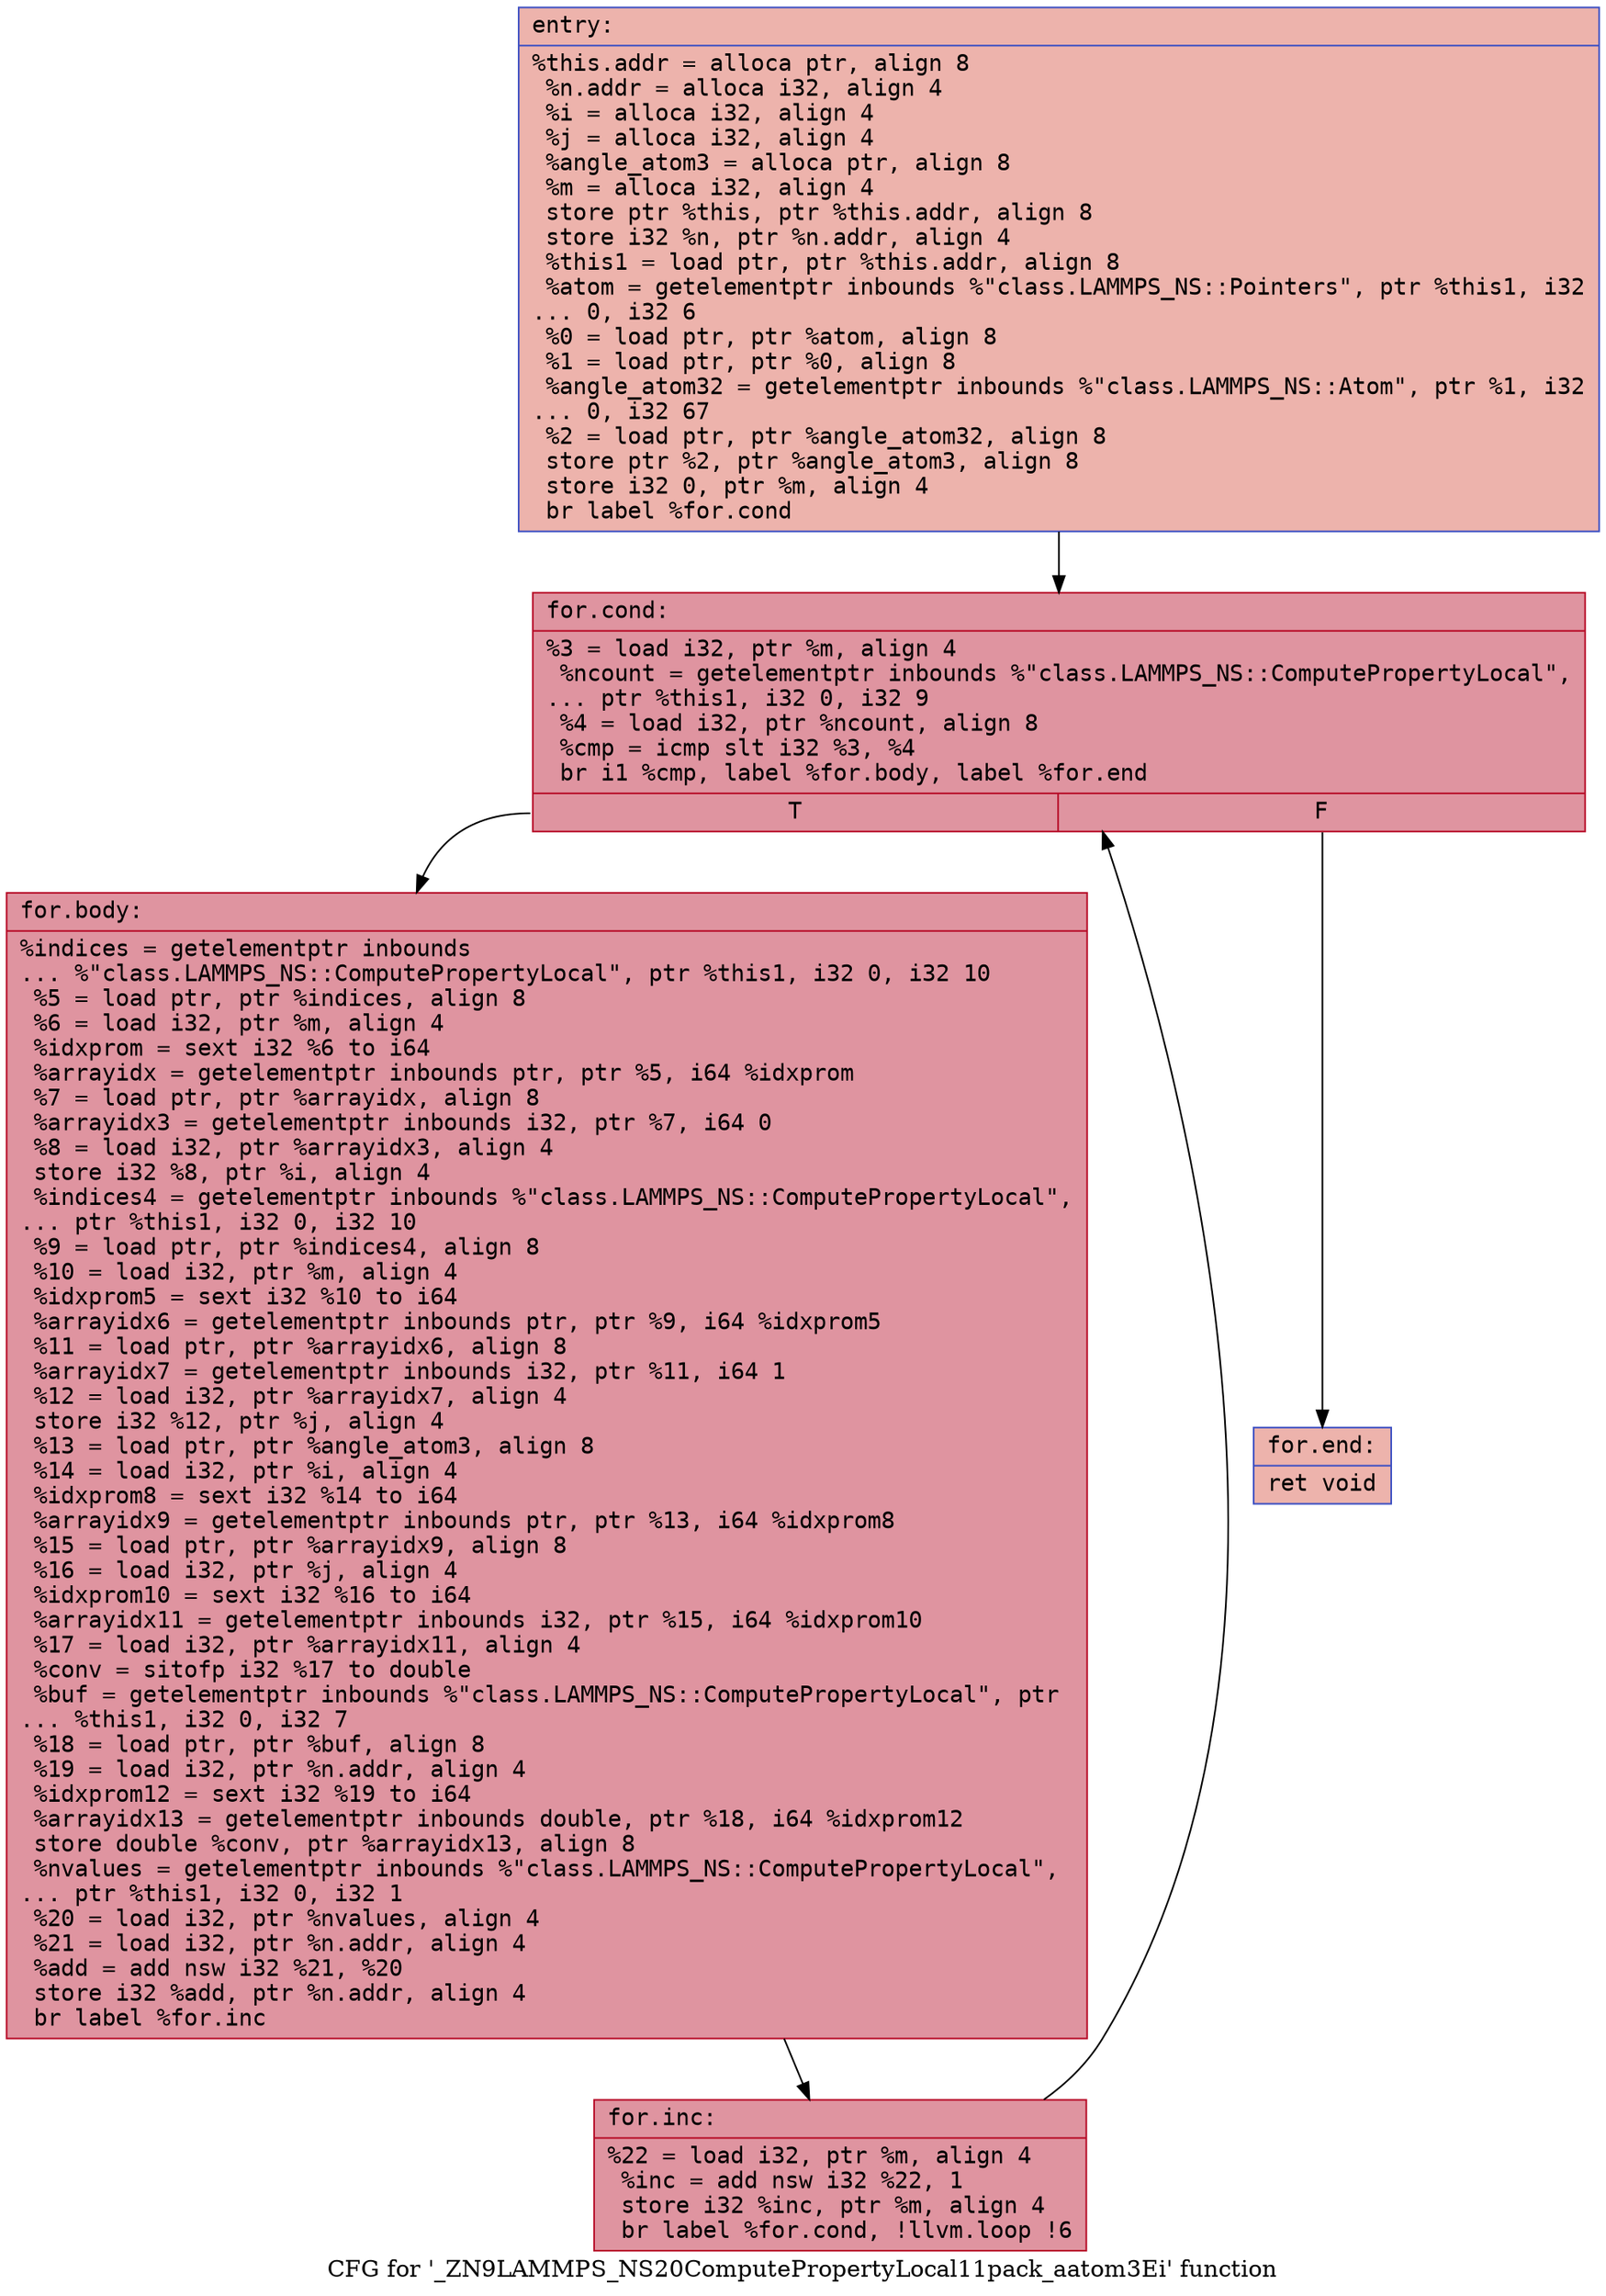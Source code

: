 digraph "CFG for '_ZN9LAMMPS_NS20ComputePropertyLocal11pack_aatom3Ei' function" {
	label="CFG for '_ZN9LAMMPS_NS20ComputePropertyLocal11pack_aatom3Ei' function";

	Node0x5611e6864a20 [shape=record,color="#3d50c3ff", style=filled, fillcolor="#d6524470" fontname="Courier",label="{entry:\l|  %this.addr = alloca ptr, align 8\l  %n.addr = alloca i32, align 4\l  %i = alloca i32, align 4\l  %j = alloca i32, align 4\l  %angle_atom3 = alloca ptr, align 8\l  %m = alloca i32, align 4\l  store ptr %this, ptr %this.addr, align 8\l  store i32 %n, ptr %n.addr, align 4\l  %this1 = load ptr, ptr %this.addr, align 8\l  %atom = getelementptr inbounds %\"class.LAMMPS_NS::Pointers\", ptr %this1, i32\l... 0, i32 6\l  %0 = load ptr, ptr %atom, align 8\l  %1 = load ptr, ptr %0, align 8\l  %angle_atom32 = getelementptr inbounds %\"class.LAMMPS_NS::Atom\", ptr %1, i32\l... 0, i32 67\l  %2 = load ptr, ptr %angle_atom32, align 8\l  store ptr %2, ptr %angle_atom3, align 8\l  store i32 0, ptr %m, align 4\l  br label %for.cond\l}"];
	Node0x5611e6864a20 -> Node0x5611e6865450[tooltip="entry -> for.cond\nProbability 100.00%" ];
	Node0x5611e6865450 [shape=record,color="#b70d28ff", style=filled, fillcolor="#b70d2870" fontname="Courier",label="{for.cond:\l|  %3 = load i32, ptr %m, align 4\l  %ncount = getelementptr inbounds %\"class.LAMMPS_NS::ComputePropertyLocal\",\l... ptr %this1, i32 0, i32 9\l  %4 = load i32, ptr %ncount, align 8\l  %cmp = icmp slt i32 %3, %4\l  br i1 %cmp, label %for.body, label %for.end\l|{<s0>T|<s1>F}}"];
	Node0x5611e6865450:s0 -> Node0x5611e68658c0[tooltip="for.cond -> for.body\nProbability 96.88%" ];
	Node0x5611e6865450:s1 -> Node0x5611e6865910[tooltip="for.cond -> for.end\nProbability 3.12%" ];
	Node0x5611e68658c0 [shape=record,color="#b70d28ff", style=filled, fillcolor="#b70d2870" fontname="Courier",label="{for.body:\l|  %indices = getelementptr inbounds\l... %\"class.LAMMPS_NS::ComputePropertyLocal\", ptr %this1, i32 0, i32 10\l  %5 = load ptr, ptr %indices, align 8\l  %6 = load i32, ptr %m, align 4\l  %idxprom = sext i32 %6 to i64\l  %arrayidx = getelementptr inbounds ptr, ptr %5, i64 %idxprom\l  %7 = load ptr, ptr %arrayidx, align 8\l  %arrayidx3 = getelementptr inbounds i32, ptr %7, i64 0\l  %8 = load i32, ptr %arrayidx3, align 4\l  store i32 %8, ptr %i, align 4\l  %indices4 = getelementptr inbounds %\"class.LAMMPS_NS::ComputePropertyLocal\",\l... ptr %this1, i32 0, i32 10\l  %9 = load ptr, ptr %indices4, align 8\l  %10 = load i32, ptr %m, align 4\l  %idxprom5 = sext i32 %10 to i64\l  %arrayidx6 = getelementptr inbounds ptr, ptr %9, i64 %idxprom5\l  %11 = load ptr, ptr %arrayidx6, align 8\l  %arrayidx7 = getelementptr inbounds i32, ptr %11, i64 1\l  %12 = load i32, ptr %arrayidx7, align 4\l  store i32 %12, ptr %j, align 4\l  %13 = load ptr, ptr %angle_atom3, align 8\l  %14 = load i32, ptr %i, align 4\l  %idxprom8 = sext i32 %14 to i64\l  %arrayidx9 = getelementptr inbounds ptr, ptr %13, i64 %idxprom8\l  %15 = load ptr, ptr %arrayidx9, align 8\l  %16 = load i32, ptr %j, align 4\l  %idxprom10 = sext i32 %16 to i64\l  %arrayidx11 = getelementptr inbounds i32, ptr %15, i64 %idxprom10\l  %17 = load i32, ptr %arrayidx11, align 4\l  %conv = sitofp i32 %17 to double\l  %buf = getelementptr inbounds %\"class.LAMMPS_NS::ComputePropertyLocal\", ptr\l... %this1, i32 0, i32 7\l  %18 = load ptr, ptr %buf, align 8\l  %19 = load i32, ptr %n.addr, align 4\l  %idxprom12 = sext i32 %19 to i64\l  %arrayidx13 = getelementptr inbounds double, ptr %18, i64 %idxprom12\l  store double %conv, ptr %arrayidx13, align 8\l  %nvalues = getelementptr inbounds %\"class.LAMMPS_NS::ComputePropertyLocal\",\l... ptr %this1, i32 0, i32 1\l  %20 = load i32, ptr %nvalues, align 4\l  %21 = load i32, ptr %n.addr, align 4\l  %add = add nsw i32 %21, %20\l  store i32 %add, ptr %n.addr, align 4\l  br label %for.inc\l}"];
	Node0x5611e68658c0 -> Node0x5611e6867440[tooltip="for.body -> for.inc\nProbability 100.00%" ];
	Node0x5611e6867440 [shape=record,color="#b70d28ff", style=filled, fillcolor="#b70d2870" fontname="Courier",label="{for.inc:\l|  %22 = load i32, ptr %m, align 4\l  %inc = add nsw i32 %22, 1\l  store i32 %inc, ptr %m, align 4\l  br label %for.cond, !llvm.loop !6\l}"];
	Node0x5611e6867440 -> Node0x5611e6865450[tooltip="for.inc -> for.cond\nProbability 100.00%" ];
	Node0x5611e6865910 [shape=record,color="#3d50c3ff", style=filled, fillcolor="#d6524470" fontname="Courier",label="{for.end:\l|  ret void\l}"];
}
